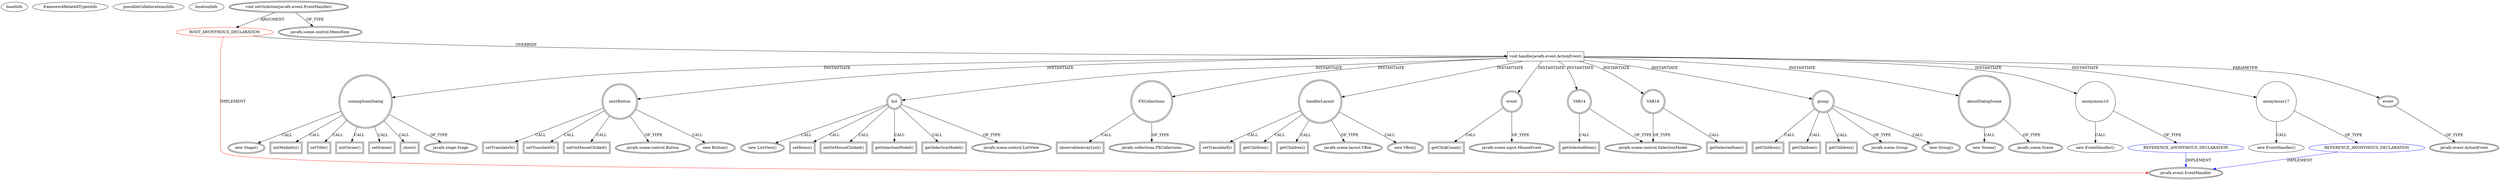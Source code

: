 digraph {
baseInfo[graphId=1101,category="extension_graph",isAnonymous=true,possibleRelation=true]
frameworkRelatedTypesInfo[0="javafx.event.EventHandler"]
possibleCollaborationsInfo[0="1101~OVERRIDING_METHOD_DECLARATION-INSTANTIATION-~javafx.event.EventHandler ~javafx.event.EventHandler ~true~true"]
locationInfo[projectName="ProgrammerTony-Chemistry-Calculator",filePath="/ProgrammerTony-Chemistry-Calculator/Chemistry-Calculator-master/src/com/mdc/Calculator.java",contextSignature="void setupLogic(javafx.stage.Stage)",graphId="1101"]
0[label="ROOT_ANONYMOUS_DECLARATION",vertexType="ROOT_ANONYMOUS_DECLARATION",isFrameworkType=false,color=red]
1[label="javafx.event.EventHandler",vertexType="FRAMEWORK_INTERFACE_TYPE",isFrameworkType=true,peripheries=2]
2[label="void setOnAction(javafx.event.EventHandler)",vertexType="OUTSIDE_CALL",isFrameworkType=true,peripheries=2]
3[label="javafx.scene.control.MenuItem",vertexType="FRAMEWORK_CLASS_TYPE",isFrameworkType=true,peripheries=2]
4[label="void handle(javafx.event.ActionEvent)",vertexType="OVERRIDING_METHOD_DECLARATION",isFrameworkType=false,shape=box]
5[label="event",vertexType="PARAMETER_DECLARATION",isFrameworkType=true,peripheries=2]
6[label="javafx.event.ActionEvent",vertexType="FRAMEWORK_CLASS_TYPE",isFrameworkType=true,peripheries=2]
8[label="comingSoonDialog",vertexType="VARIABLE_EXPRESION",isFrameworkType=true,peripheries=2,shape=circle]
9[label="javafx.stage.Stage",vertexType="FRAMEWORK_CLASS_TYPE",isFrameworkType=true,peripheries=2]
7[label="new Stage()",vertexType="CONSTRUCTOR_CALL",isFrameworkType=true,peripheries=2]
11[label="nextButton",vertexType="VARIABLE_EXPRESION",isFrameworkType=true,peripheries=2,shape=circle]
12[label="javafx.scene.control.Button",vertexType="FRAMEWORK_CLASS_TYPE",isFrameworkType=true,peripheries=2]
10[label="new Button()",vertexType="CONSTRUCTOR_CALL",isFrameworkType=true,peripheries=2]
14[label="list",vertexType="VARIABLE_EXPRESION",isFrameworkType=true,peripheries=2,shape=circle]
15[label="javafx.scene.control.ListView",vertexType="FRAMEWORK_CLASS_TYPE",isFrameworkType=true,peripheries=2]
13[label="new ListView()",vertexType="CONSTRUCTOR_CALL",isFrameworkType=true,peripheries=2]
16[label="FXCollections",vertexType="VARIABLE_EXPRESION",isFrameworkType=true,peripheries=2,shape=circle]
18[label="javafx.collections.FXCollections",vertexType="FRAMEWORK_CLASS_TYPE",isFrameworkType=true,peripheries=2]
17[label="observableArrayList()",vertexType="INSIDE_CALL",isFrameworkType=true,peripheries=2,shape=box]
20[label="setItems()",vertexType="INSIDE_CALL",isFrameworkType=true,peripheries=2,shape=box]
22[label="handlerLayout",vertexType="VARIABLE_EXPRESION",isFrameworkType=true,peripheries=2,shape=circle]
23[label="javafx.scene.layout.VBox",vertexType="FRAMEWORK_CLASS_TYPE",isFrameworkType=true,peripheries=2]
21[label="new VBox()",vertexType="CONSTRUCTOR_CALL",isFrameworkType=true,peripheries=2]
25[label="setTranslateX()",vertexType="INSIDE_CALL",isFrameworkType=true,peripheries=2,shape=box]
27[label="setTranslateX()",vertexType="INSIDE_CALL",isFrameworkType=true,peripheries=2,shape=box]
29[label="setTranslateY()",vertexType="INSIDE_CALL",isFrameworkType=true,peripheries=2,shape=box]
31[label="setOnMouseClicked()",vertexType="INSIDE_CALL",isFrameworkType=true,peripheries=2,shape=box]
33[label="anonymous10",vertexType="VARIABLE_EXPRESION",isFrameworkType=false,shape=circle]
34[label="REFERENCE_ANONYMOUS_DECLARATION",vertexType="REFERENCE_ANONYMOUS_DECLARATION",isFrameworkType=false,color=blue]
32[label="new EventHandler()",vertexType="CONSTRUCTOR_CALL",isFrameworkType=false]
36[label="event",vertexType="VARIABLE_EXPRESION",isFrameworkType=true,peripheries=2,shape=circle]
38[label="javafx.scene.input.MouseEvent",vertexType="FRAMEWORK_CLASS_TYPE",isFrameworkType=true,peripheries=2]
37[label="getClickCount()",vertexType="INSIDE_CALL",isFrameworkType=true,peripheries=2,shape=box]
40[label="getChildren()",vertexType="INSIDE_CALL",isFrameworkType=true,peripheries=2,shape=box]
42[label="getChildren()",vertexType="INSIDE_CALL",isFrameworkType=true,peripheries=2,shape=box]
43[label="VAR14",vertexType="VARIABLE_EXPRESION",isFrameworkType=true,peripheries=2,shape=circle]
45[label="javafx.scene.control.SelectionModel",vertexType="FRAMEWORK_CLASS_TYPE",isFrameworkType=true,peripheries=2]
44[label="getSelectedItem()",vertexType="INSIDE_CALL",isFrameworkType=true,peripheries=2,shape=box]
47[label="getSelectionModel()",vertexType="INSIDE_CALL",isFrameworkType=true,peripheries=2,shape=box]
49[label="setOnMouseClicked()",vertexType="INSIDE_CALL",isFrameworkType=true,peripheries=2,shape=box]
51[label="anonymous17",vertexType="VARIABLE_EXPRESION",isFrameworkType=false,shape=circle]
52[label="REFERENCE_ANONYMOUS_DECLARATION",vertexType="REFERENCE_ANONYMOUS_DECLARATION",isFrameworkType=false,color=blue]
50[label="new EventHandler()",vertexType="CONSTRUCTOR_CALL",isFrameworkType=false]
54[label="VAR18",vertexType="VARIABLE_EXPRESION",isFrameworkType=true,peripheries=2,shape=circle]
55[label="getSelectedItem()",vertexType="INSIDE_CALL",isFrameworkType=true,peripheries=2,shape=box]
58[label="getSelectionModel()",vertexType="INSIDE_CALL",isFrameworkType=true,peripheries=2,shape=box]
60[label="initModality()",vertexType="INSIDE_CALL",isFrameworkType=true,peripheries=2,shape=box]
62[label="setTitle()",vertexType="INSIDE_CALL",isFrameworkType=true,peripheries=2,shape=box]
64[label="initOwner()",vertexType="INSIDE_CALL",isFrameworkType=true,peripheries=2,shape=box]
66[label="group",vertexType="VARIABLE_EXPRESION",isFrameworkType=true,peripheries=2,shape=circle]
67[label="javafx.scene.Group",vertexType="FRAMEWORK_CLASS_TYPE",isFrameworkType=true,peripheries=2]
65[label="new Group()",vertexType="CONSTRUCTOR_CALL",isFrameworkType=true,peripheries=2]
69[label="getChildren()",vertexType="INSIDE_CALL",isFrameworkType=true,peripheries=2,shape=box]
71[label="getChildren()",vertexType="INSIDE_CALL",isFrameworkType=true,peripheries=2,shape=box]
73[label="getChildren()",vertexType="INSIDE_CALL",isFrameworkType=true,peripheries=2,shape=box]
75[label="aboutDialogScene",vertexType="VARIABLE_EXPRESION",isFrameworkType=true,peripheries=2,shape=circle]
76[label="javafx.scene.Scene",vertexType="FRAMEWORK_CLASS_TYPE",isFrameworkType=true,peripheries=2]
74[label="new Scene()",vertexType="CONSTRUCTOR_CALL",isFrameworkType=true,peripheries=2]
78[label="setScene()",vertexType="INSIDE_CALL",isFrameworkType=true,peripheries=2,shape=box]
80[label="show()",vertexType="INSIDE_CALL",isFrameworkType=true,peripheries=2,shape=box]
0->1[label="IMPLEMENT",color=red]
2->0[label="ARGUMENT"]
2->3[label="OF_TYPE"]
0->4[label="OVERRIDE"]
5->6[label="OF_TYPE"]
4->5[label="PARAMETER"]
4->8[label="INSTANTIATE"]
8->9[label="OF_TYPE"]
8->7[label="CALL"]
4->11[label="INSTANTIATE"]
11->12[label="OF_TYPE"]
11->10[label="CALL"]
4->14[label="INSTANTIATE"]
14->15[label="OF_TYPE"]
14->13[label="CALL"]
4->16[label="INSTANTIATE"]
16->18[label="OF_TYPE"]
16->17[label="CALL"]
14->20[label="CALL"]
4->22[label="INSTANTIATE"]
22->23[label="OF_TYPE"]
22->21[label="CALL"]
22->25[label="CALL"]
11->27[label="CALL"]
11->29[label="CALL"]
14->31[label="CALL"]
4->33[label="INSTANTIATE"]
34->1[label="IMPLEMENT",color=blue]
33->34[label="OF_TYPE"]
33->32[label="CALL"]
4->36[label="INSTANTIATE"]
36->38[label="OF_TYPE"]
36->37[label="CALL"]
22->40[label="CALL"]
22->42[label="CALL"]
4->43[label="INSTANTIATE"]
43->45[label="OF_TYPE"]
43->44[label="CALL"]
14->47[label="CALL"]
11->49[label="CALL"]
4->51[label="INSTANTIATE"]
52->1[label="IMPLEMENT",color=blue]
51->52[label="OF_TYPE"]
51->50[label="CALL"]
4->54[label="INSTANTIATE"]
54->45[label="OF_TYPE"]
54->55[label="CALL"]
14->58[label="CALL"]
8->60[label="CALL"]
8->62[label="CALL"]
8->64[label="CALL"]
4->66[label="INSTANTIATE"]
66->67[label="OF_TYPE"]
66->65[label="CALL"]
66->69[label="CALL"]
66->71[label="CALL"]
66->73[label="CALL"]
4->75[label="INSTANTIATE"]
75->76[label="OF_TYPE"]
75->74[label="CALL"]
8->78[label="CALL"]
8->80[label="CALL"]
}
